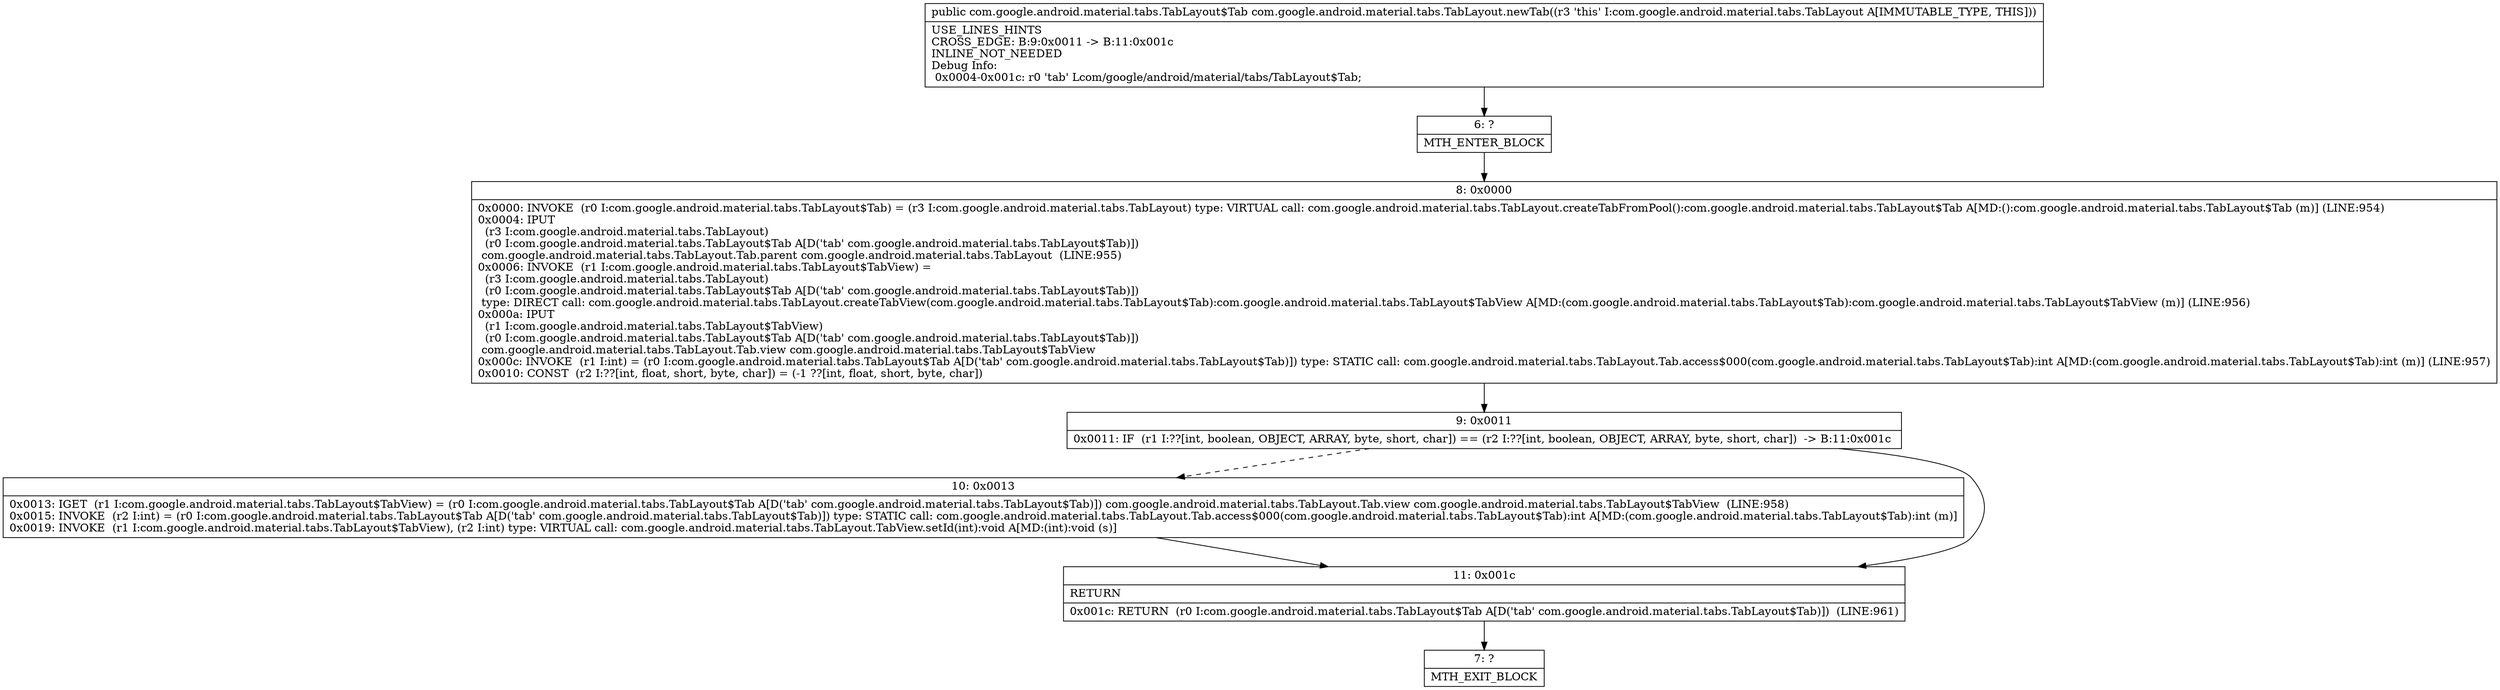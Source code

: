 digraph "CFG forcom.google.android.material.tabs.TabLayout.newTab()Lcom\/google\/android\/material\/tabs\/TabLayout$Tab;" {
Node_6 [shape=record,label="{6\:\ ?|MTH_ENTER_BLOCK\l}"];
Node_8 [shape=record,label="{8\:\ 0x0000|0x0000: INVOKE  (r0 I:com.google.android.material.tabs.TabLayout$Tab) = (r3 I:com.google.android.material.tabs.TabLayout) type: VIRTUAL call: com.google.android.material.tabs.TabLayout.createTabFromPool():com.google.android.material.tabs.TabLayout$Tab A[MD:():com.google.android.material.tabs.TabLayout$Tab (m)] (LINE:954)\l0x0004: IPUT  \l  (r3 I:com.google.android.material.tabs.TabLayout)\l  (r0 I:com.google.android.material.tabs.TabLayout$Tab A[D('tab' com.google.android.material.tabs.TabLayout$Tab)])\l com.google.android.material.tabs.TabLayout.Tab.parent com.google.android.material.tabs.TabLayout  (LINE:955)\l0x0006: INVOKE  (r1 I:com.google.android.material.tabs.TabLayout$TabView) = \l  (r3 I:com.google.android.material.tabs.TabLayout)\l  (r0 I:com.google.android.material.tabs.TabLayout$Tab A[D('tab' com.google.android.material.tabs.TabLayout$Tab)])\l type: DIRECT call: com.google.android.material.tabs.TabLayout.createTabView(com.google.android.material.tabs.TabLayout$Tab):com.google.android.material.tabs.TabLayout$TabView A[MD:(com.google.android.material.tabs.TabLayout$Tab):com.google.android.material.tabs.TabLayout$TabView (m)] (LINE:956)\l0x000a: IPUT  \l  (r1 I:com.google.android.material.tabs.TabLayout$TabView)\l  (r0 I:com.google.android.material.tabs.TabLayout$Tab A[D('tab' com.google.android.material.tabs.TabLayout$Tab)])\l com.google.android.material.tabs.TabLayout.Tab.view com.google.android.material.tabs.TabLayout$TabView \l0x000c: INVOKE  (r1 I:int) = (r0 I:com.google.android.material.tabs.TabLayout$Tab A[D('tab' com.google.android.material.tabs.TabLayout$Tab)]) type: STATIC call: com.google.android.material.tabs.TabLayout.Tab.access$000(com.google.android.material.tabs.TabLayout$Tab):int A[MD:(com.google.android.material.tabs.TabLayout$Tab):int (m)] (LINE:957)\l0x0010: CONST  (r2 I:??[int, float, short, byte, char]) = (\-1 ??[int, float, short, byte, char]) \l}"];
Node_9 [shape=record,label="{9\:\ 0x0011|0x0011: IF  (r1 I:??[int, boolean, OBJECT, ARRAY, byte, short, char]) == (r2 I:??[int, boolean, OBJECT, ARRAY, byte, short, char])  \-\> B:11:0x001c \l}"];
Node_10 [shape=record,label="{10\:\ 0x0013|0x0013: IGET  (r1 I:com.google.android.material.tabs.TabLayout$TabView) = (r0 I:com.google.android.material.tabs.TabLayout$Tab A[D('tab' com.google.android.material.tabs.TabLayout$Tab)]) com.google.android.material.tabs.TabLayout.Tab.view com.google.android.material.tabs.TabLayout$TabView  (LINE:958)\l0x0015: INVOKE  (r2 I:int) = (r0 I:com.google.android.material.tabs.TabLayout$Tab A[D('tab' com.google.android.material.tabs.TabLayout$Tab)]) type: STATIC call: com.google.android.material.tabs.TabLayout.Tab.access$000(com.google.android.material.tabs.TabLayout$Tab):int A[MD:(com.google.android.material.tabs.TabLayout$Tab):int (m)]\l0x0019: INVOKE  (r1 I:com.google.android.material.tabs.TabLayout$TabView), (r2 I:int) type: VIRTUAL call: com.google.android.material.tabs.TabLayout.TabView.setId(int):void A[MD:(int):void (s)]\l}"];
Node_11 [shape=record,label="{11\:\ 0x001c|RETURN\l|0x001c: RETURN  (r0 I:com.google.android.material.tabs.TabLayout$Tab A[D('tab' com.google.android.material.tabs.TabLayout$Tab)])  (LINE:961)\l}"];
Node_7 [shape=record,label="{7\:\ ?|MTH_EXIT_BLOCK\l}"];
MethodNode[shape=record,label="{public com.google.android.material.tabs.TabLayout$Tab com.google.android.material.tabs.TabLayout.newTab((r3 'this' I:com.google.android.material.tabs.TabLayout A[IMMUTABLE_TYPE, THIS]))  | USE_LINES_HINTS\lCROSS_EDGE: B:9:0x0011 \-\> B:11:0x001c\lINLINE_NOT_NEEDED\lDebug Info:\l  0x0004\-0x001c: r0 'tab' Lcom\/google\/android\/material\/tabs\/TabLayout$Tab;\l}"];
MethodNode -> Node_6;Node_6 -> Node_8;
Node_8 -> Node_9;
Node_9 -> Node_10[style=dashed];
Node_9 -> Node_11;
Node_10 -> Node_11;
Node_11 -> Node_7;
}

